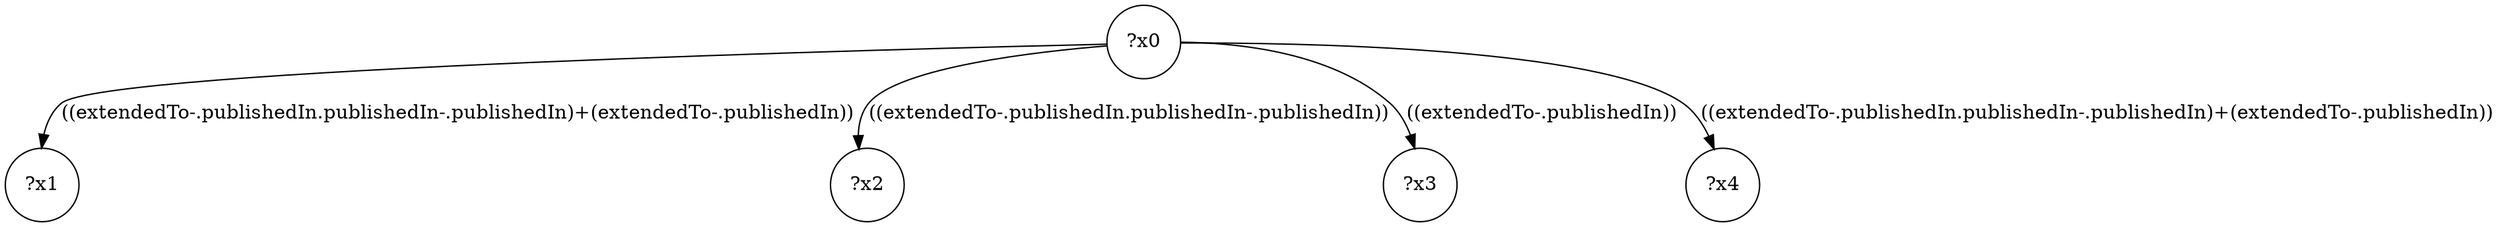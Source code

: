 digraph g {
	x0 [shape=circle, label="?x0"];
	x1 [shape=circle, label="?x1"];
	x0 -> x1 [label="((extendedTo-.publishedIn.publishedIn-.publishedIn)+(extendedTo-.publishedIn))"];
	x2 [shape=circle, label="?x2"];
	x0 -> x2 [label="((extendedTo-.publishedIn.publishedIn-.publishedIn))"];
	x3 [shape=circle, label="?x3"];
	x0 -> x3 [label="((extendedTo-.publishedIn))"];
	x4 [shape=circle, label="?x4"];
	x0 -> x4 [label="((extendedTo-.publishedIn.publishedIn-.publishedIn)+(extendedTo-.publishedIn))"];
}

